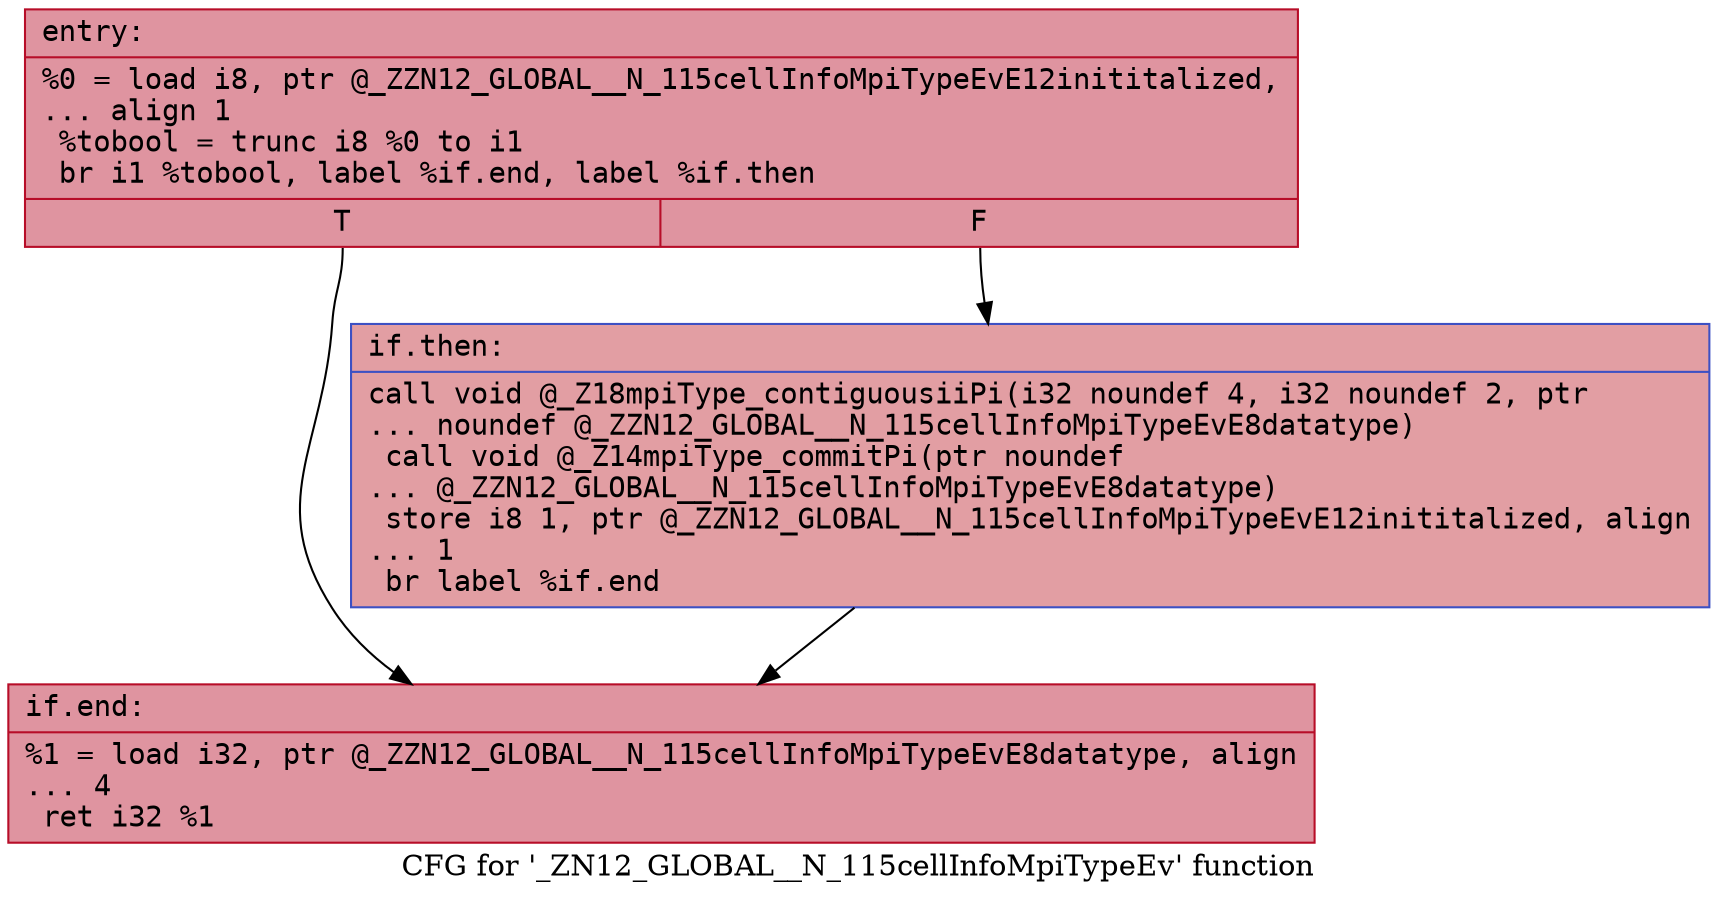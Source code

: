 digraph "CFG for '_ZN12_GLOBAL__N_115cellInfoMpiTypeEv' function" {
	label="CFG for '_ZN12_GLOBAL__N_115cellInfoMpiTypeEv' function";

	Node0x5606e004bd60 [shape=record,color="#b70d28ff", style=filled, fillcolor="#b70d2870" fontname="Courier",label="{entry:\l|  %0 = load i8, ptr @_ZZN12_GLOBAL__N_115cellInfoMpiTypeEvE12inititalized,\l... align 1\l  %tobool = trunc i8 %0 to i1\l  br i1 %tobool, label %if.end, label %if.then\l|{<s0>T|<s1>F}}"];
	Node0x5606e004bd60:s0 -> Node0x5606e004bfa0[tooltip="entry -> if.end\nProbability 50.00%" ];
	Node0x5606e004bd60:s1 -> Node0x5606e004c010[tooltip="entry -> if.then\nProbability 50.00%" ];
	Node0x5606e004c010 [shape=record,color="#3d50c3ff", style=filled, fillcolor="#be242e70" fontname="Courier",label="{if.then:\l|  call void @_Z18mpiType_contiguousiiPi(i32 noundef 4, i32 noundef 2, ptr\l... noundef @_ZZN12_GLOBAL__N_115cellInfoMpiTypeEvE8datatype)\l  call void @_Z14mpiType_commitPi(ptr noundef\l... @_ZZN12_GLOBAL__N_115cellInfoMpiTypeEvE8datatype)\l  store i8 1, ptr @_ZZN12_GLOBAL__N_115cellInfoMpiTypeEvE12inititalized, align\l... 1\l  br label %if.end\l}"];
	Node0x5606e004c010 -> Node0x5606e004bfa0[tooltip="if.then -> if.end\nProbability 100.00%" ];
	Node0x5606e004bfa0 [shape=record,color="#b70d28ff", style=filled, fillcolor="#b70d2870" fontname="Courier",label="{if.end:\l|  %1 = load i32, ptr @_ZZN12_GLOBAL__N_115cellInfoMpiTypeEvE8datatype, align\l... 4\l  ret i32 %1\l}"];
}
